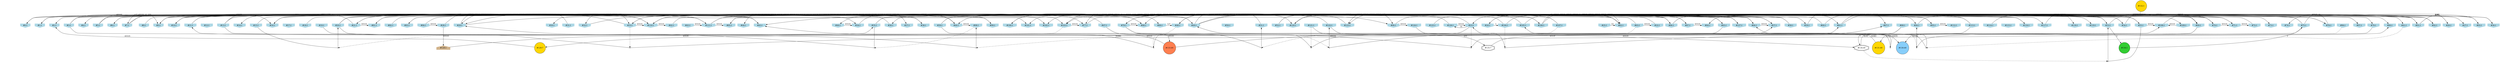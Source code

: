 digraph G {
node[shape = circle]
rankInputs [style = invisible]
rankOutputs [style = invisible]
rankInputs -> rankOutputs [color=invis]
0 [label="#0:1", style = filled, shape = invhouse, color=lightblue]
1 [label="#1:1", style = filled, shape = invhouse, color=lightblue]
2 [label="#2:1", style = filled, shape = invhouse, color=lightblue]
3 [label="#3:1", style = filled, shape = invhouse, color=lightblue]
4 [label="#4:1", style = filled, shape = invhouse, color=lightblue]
5 [label="#5:1", style = filled, shape = invhouse, color=lightblue]
6 [label="#6:1", style = filled, shape = invhouse, color=lightblue]
7 [label="#7:1", style = filled, shape = invhouse, color=lightblue]
8 [label="#8:1", style = filled, shape = invhouse, color=lightblue]
9 [label="#9:1", style = filled, shape = invhouse, color=lightblue]
10 [label="#10:1", style = filled, shape = invhouse, color=lightblue]
11 [label="#11:1", style = filled, shape = invhouse, color=lightblue]
12 [label="#12:1", style = filled, shape = invhouse, color=lightblue]
13 [label="#13:1", style = filled, shape = invhouse, color=lightblue]
14 [label="#14:1", style = filled, shape = invhouse, color=lightblue]
15 [label="#15:1", style = filled, shape = invhouse, color=lightblue]
16 [label="#16:1", style = filled, shape = invhouse, color=lightblue]
17 [label="#17:1", style = filled, shape = invhouse, color=lightblue]
18 [label="#18:1", style = filled, shape = invhouse, color=lightblue]
19 [label="#19:1", style = filled, shape = invhouse, color=lightblue]
20 [label="#20:1", style = filled, shape = invhouse, color=lightblue]
21 [label="#21:1", style = filled, shape = invhouse, color=lightblue]
22 [label="#22:1", style = filled, shape = invhouse, color=lightblue]
23 [label="#23:1", style = filled, shape = invhouse, color=lightblue]
24 [label="#24:1", style = filled, shape = invhouse, color=lightblue]
25 [label="#25:1", style = filled, shape = invhouse, color=lightblue]
26 [label="#26:1", style = filled, shape = invhouse, color=lightblue]
27 [label="#27:1", style = filled, shape = invhouse, color=lightblue]
28 [label="#28:1", style = filled, shape = invhouse, color=lightblue]
29 [label="#29:1", style = filled, shape = invhouse, color=lightblue]
30 [label="#30:1", style = filled, shape = invhouse, color=lightblue]
31 [label="#31:1", style = filled, shape = invhouse, color=lightblue]
32 [label="#32:1", style = filled, shape = invhouse, color=lightblue]
33 [label="#33:1", style = filled, shape = invhouse, color=lightblue]
34 [label="#34:1", style = filled, shape = invhouse, color=lightblue]
35 [label="#35:1", style = filled, shape = invhouse, color=lightblue]
36 [label="#36:1", style = filled, shape = invhouse, color=lightblue]
37 [label="#37:1", style = filled, shape = invhouse, color=lightblue]
38 [label="#38:1", style = filled, shape = invhouse, color=lightblue]
39 [label="#39:1", style = filled, shape = invhouse, color=lightblue]
40 [label="#40:1", style = filled, shape = invhouse, color=lightblue]
41 [label="#41:1", style = filled, shape = invhouse, color=lightblue]
42 [label="#42:1", style = filled, shape = invhouse, color=lightblue]
43 [label="#43:1", style = filled, shape = invhouse, color=lightblue]
44 [label="#44:1", style = filled, shape = invhouse, color=lightblue]
45 [label="#45:1", style = filled, shape = invhouse, color=lightblue]
46 [label="#46:1", style = filled, shape = invhouse, color=lightblue]
47 [label="#47:1", style = filled, shape = invhouse, color=lightblue]
48 [label="#48:1", style = filled, shape = invhouse, color=lightblue]
49 [label="#49:1", style = filled, shape = invhouse, color=lightblue]
50 [label="#50:1", style = filled, shape = invhouse, color=lightblue]
51 [label="#51:1", style = filled, shape = invhouse, color=lightblue]
52 [label="#52:1", style = filled, shape = invhouse, color=lightblue]
53 [label="#53:1", style = filled, shape = invhouse, color=lightblue]
54 [label="#54:1", style = filled, shape = invhouse, color=lightblue]
55 [label="#55:1", style = filled, shape = invhouse, color=lightblue]
56 [label="#56:1", style = filled, shape = invhouse, color=lightblue]
57 [label="#57:1", style = filled, shape = invhouse, color=lightblue]
58 [label="#58:1", style = filled, shape = invhouse, color=lightblue]
59 [label="#59:1", style = filled, shape = invhouse, color=lightblue]
60 [label="#60:1", style = filled, shape = invhouse, color=lightblue]
61 [label="#61:1", style = filled, shape = invhouse, color=lightblue]
62 [label="#62:1", style = filled, shape = invhouse, color=lightblue]
63 [label="#63:1", style = filled, shape = invhouse, color=lightblue]
64 [label="#64:1", style = filled, shape = invhouse, color=lightblue]
65 [label="#65:1", style = filled, shape = invhouse, color=lightblue]
66 [label="#66:1", style = filled, shape = invhouse, color=lightblue]
67 [label="#67:1", style = filled, shape = invhouse, color=lightblue]
68 [label="#68:1", style = filled, shape = invhouse, color=lightblue]
69 [label="#69:1", style = filled, shape = invhouse, color=lightblue]
70 [label="#70:1", style = filled, shape = invhouse, color=lightblue]
71 [label="#71:1", style = filled, shape = invhouse, color=lightblue]
72 [label="#72:1", style = filled, shape = invhouse, color=lightblue]
73 [label="#73:1", style = filled, shape = invhouse, color=lightblue]
74 [label="#74:1", style = filled, shape = invhouse, color=lightblue]
75 [label="#75:1", style = filled, shape = invhouse, color=lightblue]
76 [label="#76:1", style = filled, shape = invhouse, color=lightblue]
77 [label="#77:1", style = filled, shape = invhouse, color=lightblue]
78 [label="#78:1", style = filled, shape = invhouse, color=lightblue]
79 [label="#79:1", style = filled, shape = invhouse, color=lightblue]
80 [label="#80:1", style = filled, shape = invhouse, color=lightblue]
81 [label="#81:1", style = filled, shape = invhouse, color=lightblue]
82 [label="#82:1", style = filled, shape = invhouse, color=lightblue]
83 [label="#83:1", style = filled, shape = invhouse, color=lightblue]
84 [label="#84:1", style = filled, shape = invhouse, color=lightblue]
85 [label="#85:1", style = filled, shape = invhouse, color=lightblue]
86 [label="#86:1", style = filled, shape = invhouse, color=lightblue]
87 [label="#87:1", style = filled, shape = invhouse, color=lightblue]
88 [label="#88:1", style = filled, shape = invhouse, color=lightblue]
89 [label="#89:1", style = filled, shape = invhouse, color=lightblue]
90 [label="#90:1", style = filled, shape = invhouse, color=lightblue]
91 [label="#91:1", style = filled, shape = invhouse, color=lightblue]
92 [label="#92:1", style = filled, shape = invhouse, color=lightblue]
93 [label="#93:1", style = filled, shape = invhouse, color=lightblue]
94 [label="#94:1", style = filled, shape = invhouse, color=lightblue]
95 [label="#95:1", style = filled, shape = invhouse, color=lightblue]
96 [label="#96:1", style = filled, shape = invhouse, color=lightblue]
97 [label="#97:1", style = filled, shape = invhouse, color=lightblue]
98 [label="#98:1", style = filled, shape = invhouse, color=lightblue]
99 [label="#99:1", style = filled, shape = invhouse, color=lightblue]
100 [label="#100:1", style = filled, shape = invhouse, color=lightblue]
101 [label="#101:1", style = filled, shape = invhouse, color=lightblue]
102 [label="#102:1", style = filled, shape = invhouse, color=lightblue]
103 [label="#103:1", style = filled, shape = invhouse, color=lightblue]
104 [label="#104:1", style = filled, shape = invhouse, color=lightblue]
105 [label="#105:1", style = filled, shape = invhouse, color=lightblue]
106 [label="#106:1", style = filled, shape = invhouse, color=lightblue]
107 [label="#107:1", style = filled, shape = invhouse, color=lightblue]
108 [label="#108:1", style = filled, shape = invhouse, color=lightblue]
109 [label="#109:1", style = filled, shape = invhouse, color=lightblue]
110 [label="#110:1", style = filled, shape = invhouse, color=lightblue]
111 [label="#111:1", style = filled, shape = invhouse, color=lightblue]
112 [label="#112:1", style = filled, shape = invhouse, color=lightblue]
113 [label="#113:1", style = filled, shape = invhouse, color=lightblue]
114 [label="#114:1", style = filled, shape = invhouse, color=lightblue]
115 [label="#115:1", style = filled, shape = invhouse, color=lightblue]
116 [label="#116:1", style = filled, shape = invhouse, color=lightblue]
117 [label="#117:1", style = filled, shape = invhouse, color=lightblue]
118 [label="#118:1", style = filled, shape = invhouse, color=lightblue]
119 [label="#119:1", style = filled, shape = invhouse, color=lightblue]
120 [label="#120:1", style = filled, shape = invhouse, color=lightblue]
121 [label="#121:1", style = filled, shape = invhouse, color=lightblue]
122 [label="#122:1", style = filled, shape = invhouse, color=lightblue]
123 [label="#123:1", style = filled, shape = invhouse, color=lightblue]
124 [label="#124:1", style = filled, shape = invhouse, color=lightblue]
125 [label="#125:1", style = filled, shape = invhouse, color=lightblue]
126 [label="#126:1", style = filled, shape = invhouse, color=lightblue]
127 [label="#127:1", style = filled, shape = invhouse, color=lightblue]
128 [label="#128:1", style = filled, shape = house, color=tan]
129 [label="#129:7", style = filled, fillcolor = gold]
130 [label="#130:49", style = filled, fillcolor = lightskyblue]
131 [label="#131:49", style = filled, fillcolor = gold]
132 [label="#132:1", style = filled, fillcolor = gold]
133 [label="#133:49", style = filled, fillcolor = coral]
134 [label="#134:49", shape = doubleoctagon]
135 [label="#135:7", shape = doubleoctagon]
136 [label="#136:1", style = filled, fillcolor=limegreen]
28 -> 128 [label = "65535"]
84 -> 28 [label = "65535"]
39 -> 95 [label = "65535"]
138 [shape = point]
48 -> 138 [style = dashed]
65 -> 138 [dir = none]
138 -> 11
87 -> 64 [label = "65535"]
139 [shape = point]
103 -> 139 [style = dashed]
15 -> 139 [dir = none]
139 -> 20
57 -> 45 [label = "65535"]
55 -> 48 [label = "65535"]
20 -> 57 [label = "65535"]
15 -> 45 [label = "65535"]
133 -> 57 [label = "65535"]
52 -> 56 [label = "65535"]
110 -> 77 [label = "65535"]
11 -> 111 [label = "65535"]
21 -> 81 [label = "65535"]
111 -> 95 [label = "65535"]
5 -> 99 [label = "65535"]
105 -> 123 [label = "65535"]
24 -> 70 [label = "65535"]
116 -> 1 [label = "65535"]
129 -> 2 [label = "65535"]
69 -> 130 [label = "65535"]
43 -> 111 [label = "65535"]
71 -> 72 [label = "65535"]
92 -> 103 [label = "65535"]
86 -> 101 [label = "65535"]
95 -> 112 [label = "65535"]
69 -> 131 [label = "65535"]
3 -> 70 [label = "65535"]
13 -> 65 [label = "65535"]
106 -> 71 [label = "65535"]
103 -> 77 [label = "65535"]
140 [shape = point]
63 -> 140 [style = dashed]
13 -> 140 [dir = none]
140 -> 98
0 -> 59 [label = "65535"]
54 -> 83 [label = "65535"]
1 -> 89 [label = "65535"]
84 -> 73 [label = "65535"]
55 -> 108 [label = "65535"]
65 -> 29 [label = "65535"]
117 -> 55 [label = "65535"]
90 -> 62 [label = "65535"]
10 -> 34 [label = "65535"]
60 -> 92 [label = "65535"]
86 -> 119 [label = "65535"]
36 -> 81 [label = "65535"]
59 -> 61 [label = "65535"]
70 -> 71 [label = "65535"]
132 -> 85 [label = "65535"]
47 -> 9 [label = "65535"]
42 -> 97 [label = "65535"]
127 -> 6 [label = "65535"]
104 -> 4 [label = "65535"]
94 -> 118 [label = "65535"]
49 -> 76 [label = "65535"]
82 -> 102 [label = "65535"]
13 -> 117 [label = "65535"]
109 -> 108 [label = "65535"]
31 -> 0 [label = "65535"]
99 -> 44 [label = "65535"]
111 -> 38 [label = "65535"]
3 -> 134 [label = "65535"]
29 -> 127 [label = "65535"]
141 [shape = point]
134 -> 141 [style = dashed]
55 -> 141 [dir = none]
141 -> 53
35 -> 27 [label = "65535"]
72 -> 36 [label = "65535"]
142 [shape = point]
41 -> 142 [style = dashed]
124 -> 142 [dir = none]
142 -> 66
111 -> 85 [label = "65535"]
143 [shape = point]
33 -> 143 [style = dashed]
20 -> 143 [dir = none]
143 -> 75
53 -> 2 [label = "65535"]
55 -> 23 [label = "65535"]
113 -> 64 [label = "65535"]
49 -> 120 [label = "65535"]
107 -> 120 [label = "65535"]
128 -> 35 [label = "65535"]
62 -> 100 [label = "65535"]
122 -> 130 [label = "65535"]
29 -> 62 [label = "65535"]
63 -> 22 [label = "65535"]
22 -> 123 [label = "65535"]
144 [shape = point]
121 -> 144 [style = dashed]
19 -> 144 [dir = none]
144 -> 61
85 -> 40 [label = "65535"]
145 [shape = point]
96 -> 145 [style = dashed]
78 -> 145 [dir = none]
145 -> 105
56 -> 40 [label = "65535"]
33 -> 110 [label = "65535"]
35 -> 67 [label = "65535"]
49 -> 69 [label = "8191"]
3 -> 88 [label = "65535"]
146 [shape = point]
47 -> 146 [style = dashed]
113 -> 146 [dir = none]
146 -> 122
120 -> 97 [label = "65535"]
61 -> 93 [label = "65535"]
147 [shape = point]
107 -> 147 [style = dashed]
47 -> 147 [dir = none]
147 -> 51
134 -> 108 [label = "8191"]
18 -> 106 [label = "511"]
20 -> 54 [label = "65535"]
33 -> 16 [label = "4095"]
66 -> 110 [label = "65535"]
8 -> 66 [label = "65535"]
148 [shape = point]
23 -> 148 [style = dashed]
78 -> 148 [dir = none]
148 -> 80
127 -> 100 [label = "65535"]
3 -> 110 [label = "65535"]
38 -> 32 [label = "65535"]
63 -> 16 [label = "65535"]
16 -> 86 [label = "65535"]
105 -> 86 [label = "65535"]
52 -> 56 [label = "65535"]
0 -> 109 [label = "65535"]
131 -> 49 [label = "16383"]
64 -> 91 [label = "65535"]
149 [shape = point]
104 -> 149 [style = dashed]
68 -> 149 [dir = none]
149 -> 23
49 -> 10 [label = "65535"]
86 -> 41 [label = "65535"]
23 -> 33 [label = "65535"]
23 -> 129 [label = "16383"]
78 -> 88 [label = "65535"]
33 -> 71 [label = "1023"]
65 -> 48 [label = "65535"]
110 -> 90 [label = "65535"]
9 -> 57 [label = "65535"]
135 -> 67 [label = "65535"]
121 -> 135 [label = "255"]
150 [shape = point]
98 -> 150 [style = dashed]
35 -> 150 [dir = none]
150 -> 29
54 -> 70 [label = "65535"]
91 -> 26 [label = "4095"]
40 -> 98 [label = "65535"]
20 -> 116 [label = "65535"]
90 -> 124 [label = "65535"]
107 -> 78 [label = "65535"]
116 -> 29 [label = "65535"]
9 -> 110 [label = "65535"]
114 -> 53 [label = "127"]
21 -> 33 [label = "255"]
110 -> 42 [label = "65535"]
39 -> 133 [label = "65535"]
40 -> 46 [label = "127"]
45 -> 7 [label = "127"]
5 -> 49 [label = "255"]
77 -> 90 [label = "127"]
20 -> 103 [label = "65535"]
151 [shape = point]
78 -> 151 [style = dashed]
79 -> 151 [dir = none]
151 -> 94
46 -> 34 [label = "65535"]
21 -> 14 [label = "255"]
89 -> 48 [label = "127"]
11 -> 88 [label = "65535"]
106 -> 87 [label = "15"]
123 -> 88 [label = "3"]
76 -> 74 [label = "31"]
13 -> 87 [label = "65535"]
110 -> 101 [label = "63"]
34 -> 37 [label = "63"]
61 -> 94 [label = "65535"]
6 -> 92 [label = "65535"]
51 -> 78 [label = "65535"]
23 -> 126 [label = "31"]
58 -> 30 [label = "63"]
25 -> 62 [label = "63"]
1 -> 45 [label = "65535"]
108 -> 69 [label = "65535"]
104 -> 62 [label = "31"]
113 -> 21 [label = "65535"]
91 -> 26 [label = "2047"]
60 -> 100 [label = "63"]
7 -> 9 [label = "255"]
58 -> 77 [label = "65535"]
75 -> 103 [label = "65535"]
126 -> 23 [label = "65535"]
83 -> 80 [label = "1"]
126 -> 102 [label = "1"]
28 -> 76 [label = "127"]
75 -> 24 [label = "65535"]
39 -> 106 [label = "65535"]
24 -> 104 [label = "3"]
133 -> 45 [label = "65535"]
136 -> 75 [label = "1"]
53 -> 136 [label = "3"]
32 -> 66 [label = "7"]
68 -> 134 [label = "7"]
7 -> 111 [label = "15"]
122 -> 10 [label = "3"]
75 -> 93 [label = "65535"]
48 -> 91 [label = "1"]
53 -> 91 [label = "65535"]
66 -> 57 [label = "65535"]
13 -> 16 [label = "65535"]
81 -> 127 [label = "65535"]
125 -> 79 [label = "65535"]
{
	rank = same
	rankdir = TB
	rankInputs -> 0 -> 1 -> 2 -> 3 -> 4 -> 5 -> 6 -> 7 -> 8 -> 9 -> 10 -> 11 -> 12 -> 13 -> 14 -> 15 -> 16 -> 17 -> 18 -> 19 -> 20 -> 21 -> 22 -> 23 -> 24 -> 25 -> 26 -> 27 -> 28 -> 29 -> 30 -> 31 -> 32 -> 33 -> 34 -> 35 -> 36 -> 37 -> 38 -> 39 -> 40 -> 41 -> 42 -> 43 -> 44 -> 45 -> 46 -> 47 -> 48 -> 49 -> 50 -> 51 -> 52 -> 53 -> 54 -> 55 -> 56 -> 57 -> 58 -> 59 -> 60 -> 61 -> 62 -> 63 -> 64 -> 65 -> 66 -> 67 -> 68 -> 69 -> 70 -> 71 -> 72 -> 73 -> 74 -> 75 -> 76 -> 77 -> 78 -> 79 -> 80 -> 81 -> 82 -> 83 -> 84 -> 85 -> 86 -> 87 -> 88 -> 89 -> 90 -> 91 -> 92 -> 93 -> 94 -> 95 -> 96 -> 97 -> 98 -> 99 -> 100 -> 101 -> 102 -> 103 -> 104 -> 105 -> 106 -> 107 -> 108 -> 109 -> 110 -> 111 -> 112 -> 113 -> 114 -> 115 -> 116 -> 117 -> 118 -> 119 -> 120 -> 121 -> 122 -> 123 -> 124 -> 125 -> 126 -> 127 [style = invis]
}
{
	rank = same
	rankdir = TB
	rankOutputs -> 128 [style = invis]
}
}
